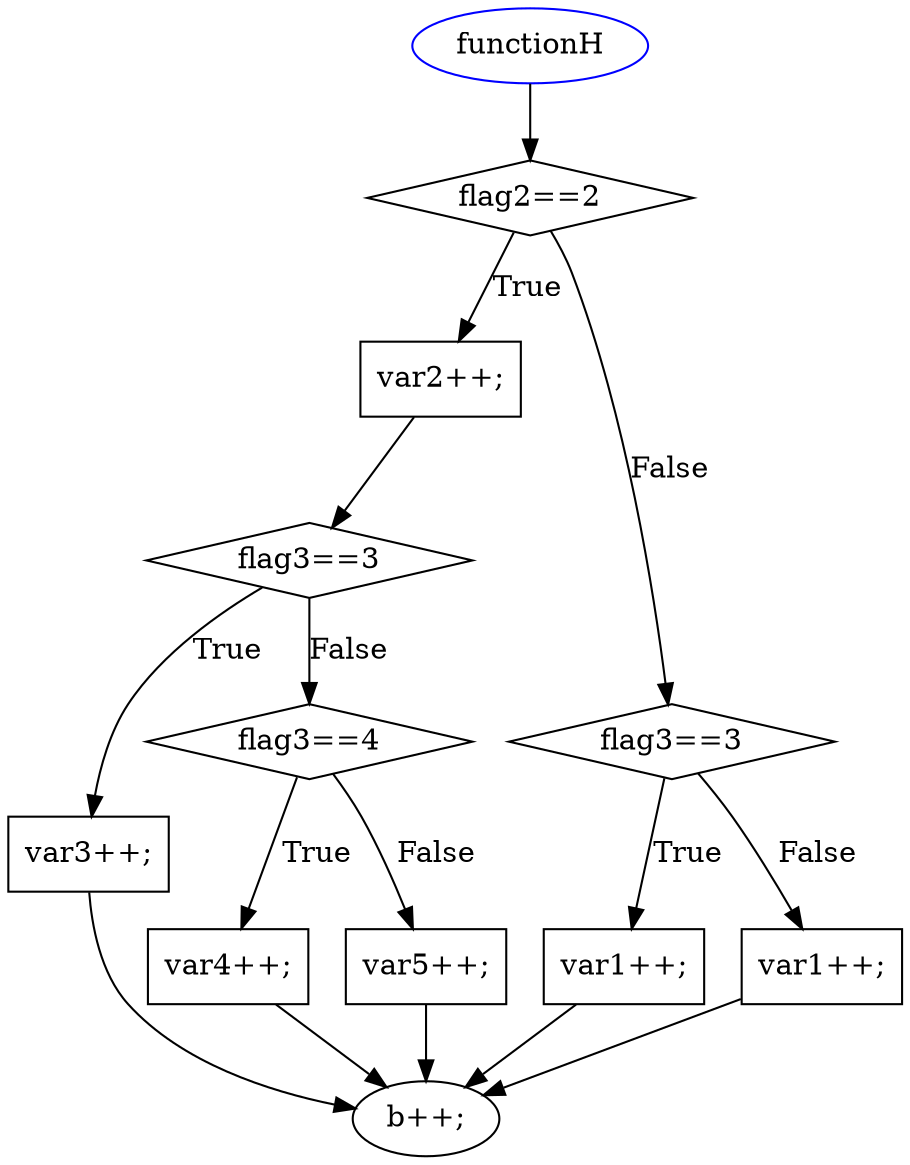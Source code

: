 digraph G {
rankdir=TB;
functionH [color=blue, shape=ellipse];
"flag2==2__0" [label="flag2==2", shape=diamond];
functionH -> "flag2==2__0"  [label=""];
"var2++;__0" [label="var2++;", shape=rectangle];
"flag2==2__0" -> "var2++;__0"  [label=True];
"flag3==3__0" [label="flag3==3", shape=diamond];
"var2++;__0" -> "flag3==3__0"  [label=""];
"var3++;__0" [label="var3++;", shape=rectangle];
"flag3==3__0" -> "var3++;__0"  [label=True];
"flag3==4__0" [label="flag3==4", shape=diamond];
"flag3==3__0" -> "flag3==4__0"  [label=False];
"var4++;__0" [label="var4++;", shape=rectangle];
"flag3==4__0" -> "var4++;__0"  [label=True];
"var5++;__0" [label="var5++;", shape=rectangle];
"flag3==4__0" -> "var5++;__0"  [label=False];
"flag3==3__1" [label="flag3==3", shape=diamond];
"flag2==2__0" -> "flag3==3__1"  [label=False];
"var1++;__0" [label="var1++;", shape=rectangle];
"flag3==3__1" -> "var1++;__0"  [label=True];
"var1++;__1" [label="var1++;", shape=rectangle];
"flag3==3__1" -> "var1++;__1"  [label=False];
"b++;__0" [label="b++;", shape=rectangle];
"var5++;__0" -> "b++;__0"  [label=""];
"var1++;__0" -> "b++;__0"  [label=""];
"var1++;__1" -> "b++;__0"  [label=""];
"var3++;__0" -> "b++;__0"  [label=""];
"var4++;__0" -> "b++;__0"  [label=""];
"b++;__0" [shape=ellipse];
}
